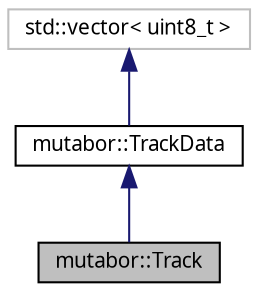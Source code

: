 digraph "mutabor::Track"
{
  edge [fontname="Sans",fontsize="10",labelfontname="Sans",labelfontsize="10"];
  node [fontname="Sans",fontsize="10",shape=record];
  Node0 [label="mutabor::Track",height=0.2,width=0.4,color="black", fillcolor="grey75", style="filled", fontcolor="black"];
  Node1 -> Node0 [dir="back",color="midnightblue",fontsize="10",style="solid",fontname="Sans"];
  Node1 [label="mutabor::TrackData",height=0.2,width=0.4,color="black", fillcolor="white", style="filled",URL="$d2/dec/classmutabor_1_1TrackData.html"];
  Node2 -> Node1 [dir="back",color="midnightblue",fontsize="10",style="solid",fontname="Sans"];
  Node2 [label="std::vector\< uint8_t \>",height=0.2,width=0.4,color="grey75", fillcolor="white", style="filled",tooltip="STL class. "];
}

